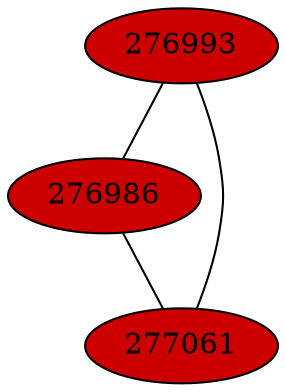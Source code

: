 graph BACTEROIDALES_cc8 {
	K = 2.0;
	276993 [style="filled", fillcolor="#cc0000"];
	276986 [style="filled", fillcolor="#cc0000"];
	277061 [style="filled", fillcolor="#cc0000"];
	276993 -- 276986;
	276993 -- 277061;
	276986 -- 277061;
}